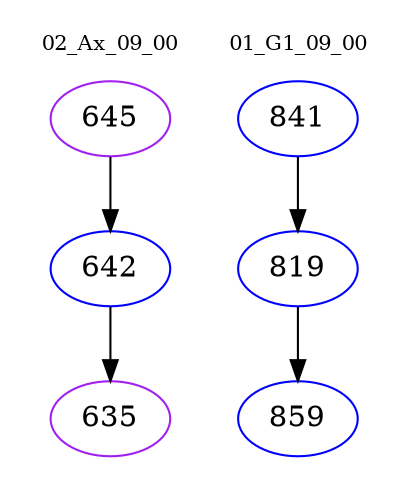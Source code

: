 digraph{
subgraph cluster_0 {
color = white
label = "02_Ax_09_00";
fontsize=10;
T0_645 [label="645", color="purple"]
T0_645 -> T0_642 [color="black"]
T0_642 [label="642", color="blue"]
T0_642 -> T0_635 [color="black"]
T0_635 [label="635", color="purple"]
}
subgraph cluster_1 {
color = white
label = "01_G1_09_00";
fontsize=10;
T1_841 [label="841", color="blue"]
T1_841 -> T1_819 [color="black"]
T1_819 [label="819", color="blue"]
T1_819 -> T1_859 [color="black"]
T1_859 [label="859", color="blue"]
}
}
